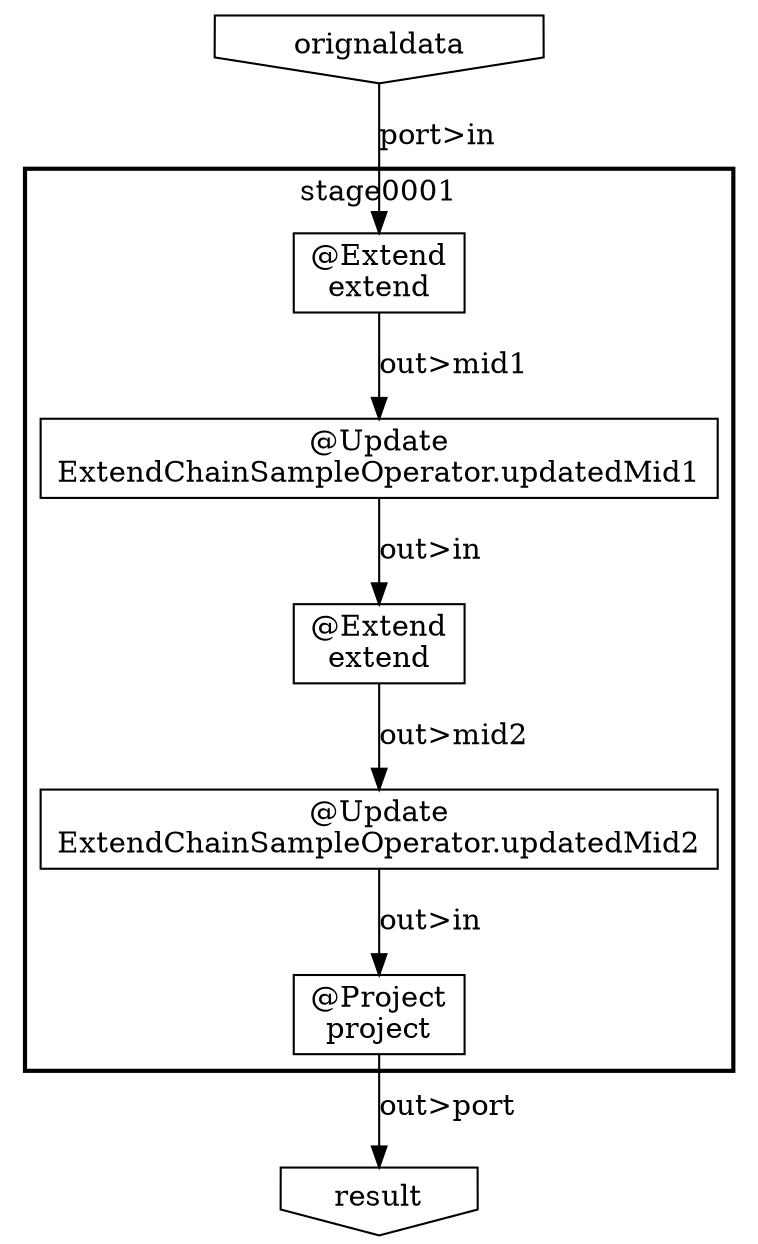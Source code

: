 digraph {
    "c6c5fe9f-2f84-4626-a176-73985d4e6f05" [shape=invhouse, label="result"];
    "1ddacec9-57e9-4a95-a1e8-cc3b42d1cff8" [shape=invhouse, label="orignaldata"];
    subgraph "cluster_b2355670-de62-4026-868f-6bc21f99805b" {
        label = "stage0001";
        style = bold;
        "c2b3f383-ae1b-4e69-aca0-a220707c54b8" [shape=box, label="@Update\nExtendChainSampleOperator.updatedMid1"];
        "57b98827-448b-40bf-bd25-512094c87362" [shape=box, label="@Extend\nextend"];
        "072319ad-6d53-49a2-9eae-be20922db0a2" [shape=box, label="@Project\nproject"];
        "f7abce18-ca27-4c73-abb3-d1a6d945a948" [shape=box, label="@Extend\nextend"];
        "1f95fc85-30f4-4f31-a9fd-5a25d4d6fc75" [shape=box, label="@Update\nExtendChainSampleOperator.updatedMid2"];
    }
    "1ddacec9-57e9-4a95-a1e8-cc3b42d1cff8" -> "f7abce18-ca27-4c73-abb3-d1a6d945a948" [label="port>in"];
    "072319ad-6d53-49a2-9eae-be20922db0a2" -> "c6c5fe9f-2f84-4626-a176-73985d4e6f05" [label="out>port"];
    "c2b3f383-ae1b-4e69-aca0-a220707c54b8" -> "57b98827-448b-40bf-bd25-512094c87362" [label="out>in"];
    "57b98827-448b-40bf-bd25-512094c87362" -> "1f95fc85-30f4-4f31-a9fd-5a25d4d6fc75" [label="out>mid2"];
    "f7abce18-ca27-4c73-abb3-d1a6d945a948" -> "c2b3f383-ae1b-4e69-aca0-a220707c54b8" [label="out>mid1"];
    "1f95fc85-30f4-4f31-a9fd-5a25d4d6fc75" -> "072319ad-6d53-49a2-9eae-be20922db0a2" [label="out>in"];
}
